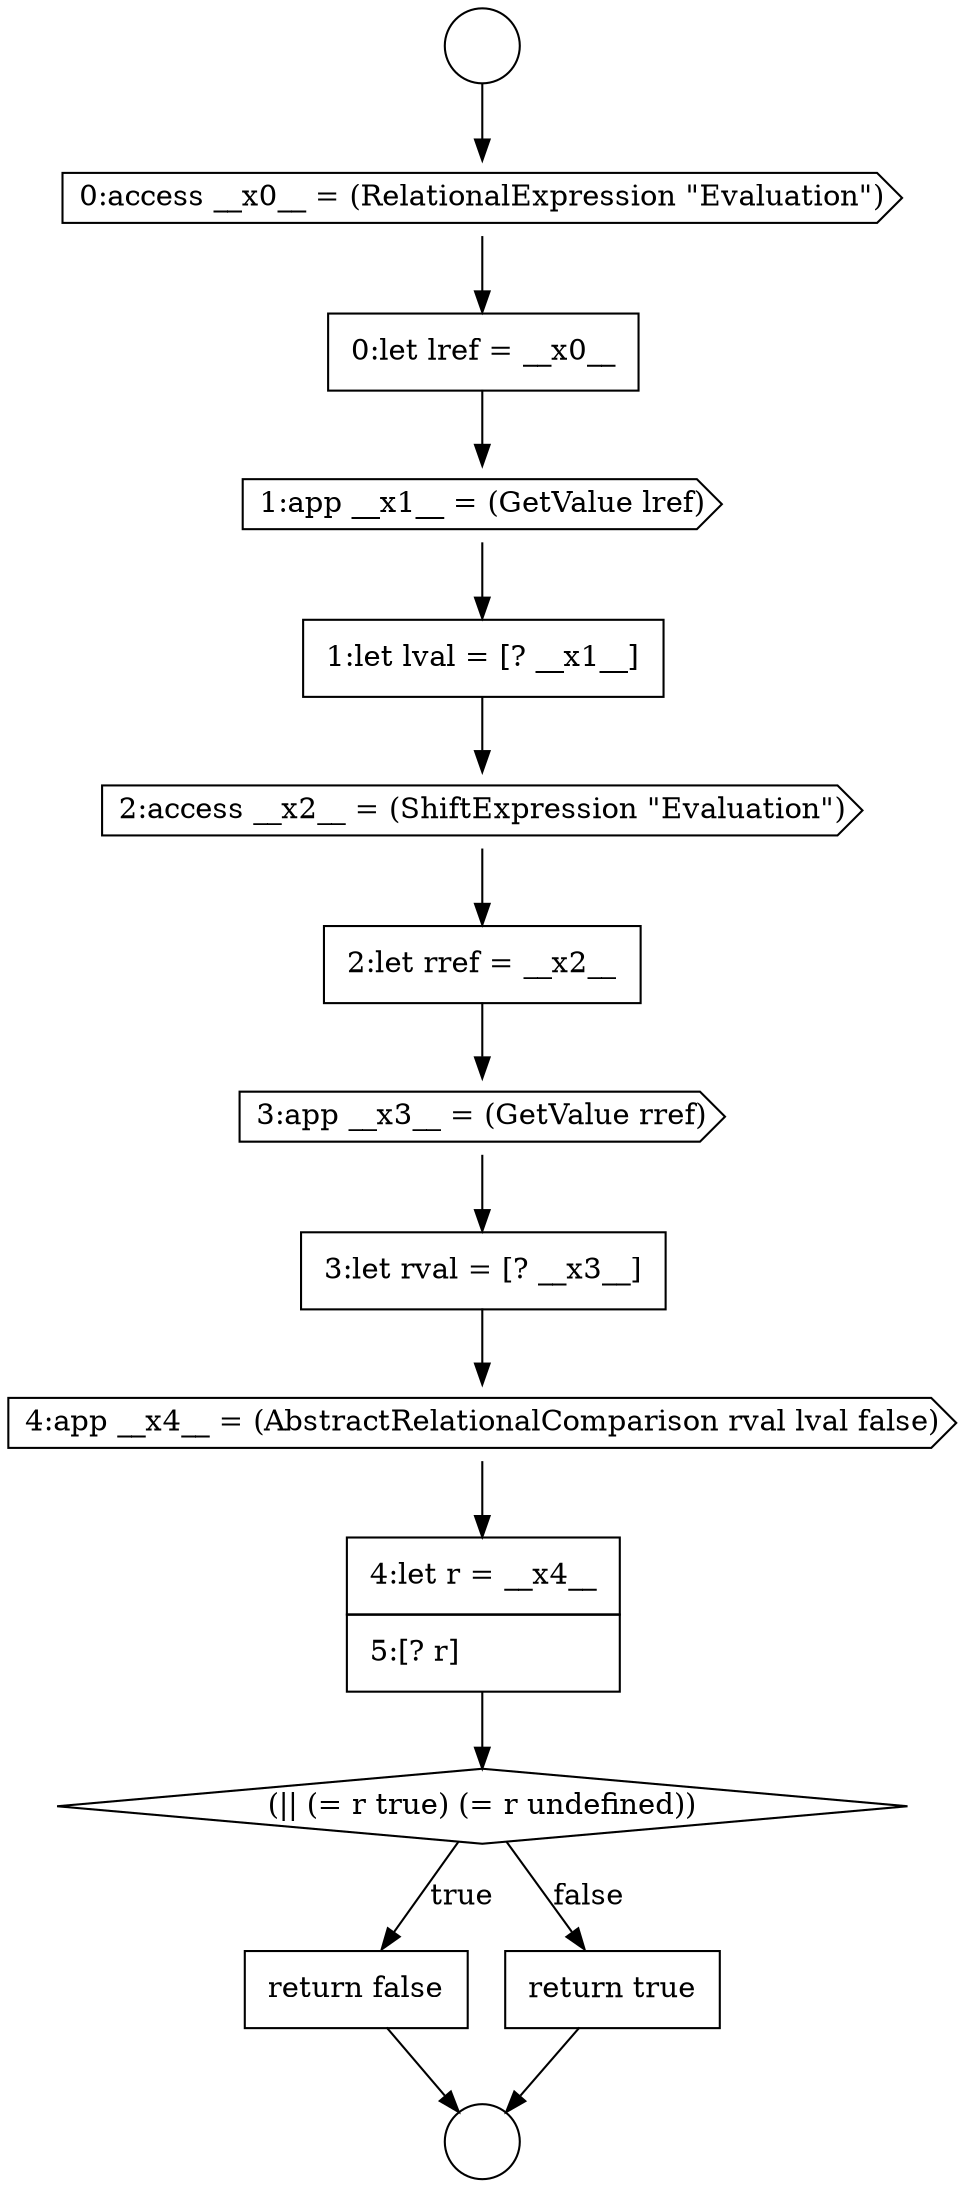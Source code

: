 digraph {
  node4543 [shape=none, margin=0, label=<<font color="black">
    <table border="0" cellborder="1" cellspacing="0" cellpadding="10">
      <tr><td align="left">0:let lref = __x0__</td></tr>
    </table>
  </font>> color="black" fillcolor="white" style=filled]
  node4546 [shape=cds, label=<<font color="black">2:access __x2__ = (ShiftExpression &quot;Evaluation&quot;)</font>> color="black" fillcolor="white" style=filled]
  node4551 [shape=none, margin=0, label=<<font color="black">
    <table border="0" cellborder="1" cellspacing="0" cellpadding="10">
      <tr><td align="left">4:let r = __x4__</td></tr>
      <tr><td align="left">5:[? r]</td></tr>
    </table>
  </font>> color="black" fillcolor="white" style=filled]
  node4553 [shape=none, margin=0, label=<<font color="black">
    <table border="0" cellborder="1" cellspacing="0" cellpadding="10">
      <tr><td align="left">return false</td></tr>
    </table>
  </font>> color="black" fillcolor="white" style=filled]
  node4544 [shape=cds, label=<<font color="black">1:app __x1__ = (GetValue lref)</font>> color="black" fillcolor="white" style=filled]
  node4545 [shape=none, margin=0, label=<<font color="black">
    <table border="0" cellborder="1" cellspacing="0" cellpadding="10">
      <tr><td align="left">1:let lval = [? __x1__]</td></tr>
    </table>
  </font>> color="black" fillcolor="white" style=filled]
  node4540 [shape=circle label=" " color="black" fillcolor="white" style=filled]
  node4550 [shape=cds, label=<<font color="black">4:app __x4__ = (AbstractRelationalComparison rval lval false)</font>> color="black" fillcolor="white" style=filled]
  node4549 [shape=none, margin=0, label=<<font color="black">
    <table border="0" cellborder="1" cellspacing="0" cellpadding="10">
      <tr><td align="left">3:let rval = [? __x3__]</td></tr>
    </table>
  </font>> color="black" fillcolor="white" style=filled]
  node4548 [shape=cds, label=<<font color="black">3:app __x3__ = (GetValue rref)</font>> color="black" fillcolor="white" style=filled]
  node4542 [shape=cds, label=<<font color="black">0:access __x0__ = (RelationalExpression &quot;Evaluation&quot;)</font>> color="black" fillcolor="white" style=filled]
  node4541 [shape=circle label=" " color="black" fillcolor="white" style=filled]
  node4554 [shape=none, margin=0, label=<<font color="black">
    <table border="0" cellborder="1" cellspacing="0" cellpadding="10">
      <tr><td align="left">return true</td></tr>
    </table>
  </font>> color="black" fillcolor="white" style=filled]
  node4547 [shape=none, margin=0, label=<<font color="black">
    <table border="0" cellborder="1" cellspacing="0" cellpadding="10">
      <tr><td align="left">2:let rref = __x2__</td></tr>
    </table>
  </font>> color="black" fillcolor="white" style=filled]
  node4552 [shape=diamond, label=<<font color="black">(|| (= r true) (= r undefined))</font>> color="black" fillcolor="white" style=filled]
  node4540 -> node4542 [ color="black"]
  node4546 -> node4547 [ color="black"]
  node4554 -> node4541 [ color="black"]
  node4547 -> node4548 [ color="black"]
  node4553 -> node4541 [ color="black"]
  node4551 -> node4552 [ color="black"]
  node4545 -> node4546 [ color="black"]
  node4549 -> node4550 [ color="black"]
  node4550 -> node4551 [ color="black"]
  node4543 -> node4544 [ color="black"]
  node4552 -> node4553 [label=<<font color="black">true</font>> color="black"]
  node4552 -> node4554 [label=<<font color="black">false</font>> color="black"]
  node4548 -> node4549 [ color="black"]
  node4542 -> node4543 [ color="black"]
  node4544 -> node4545 [ color="black"]
}
